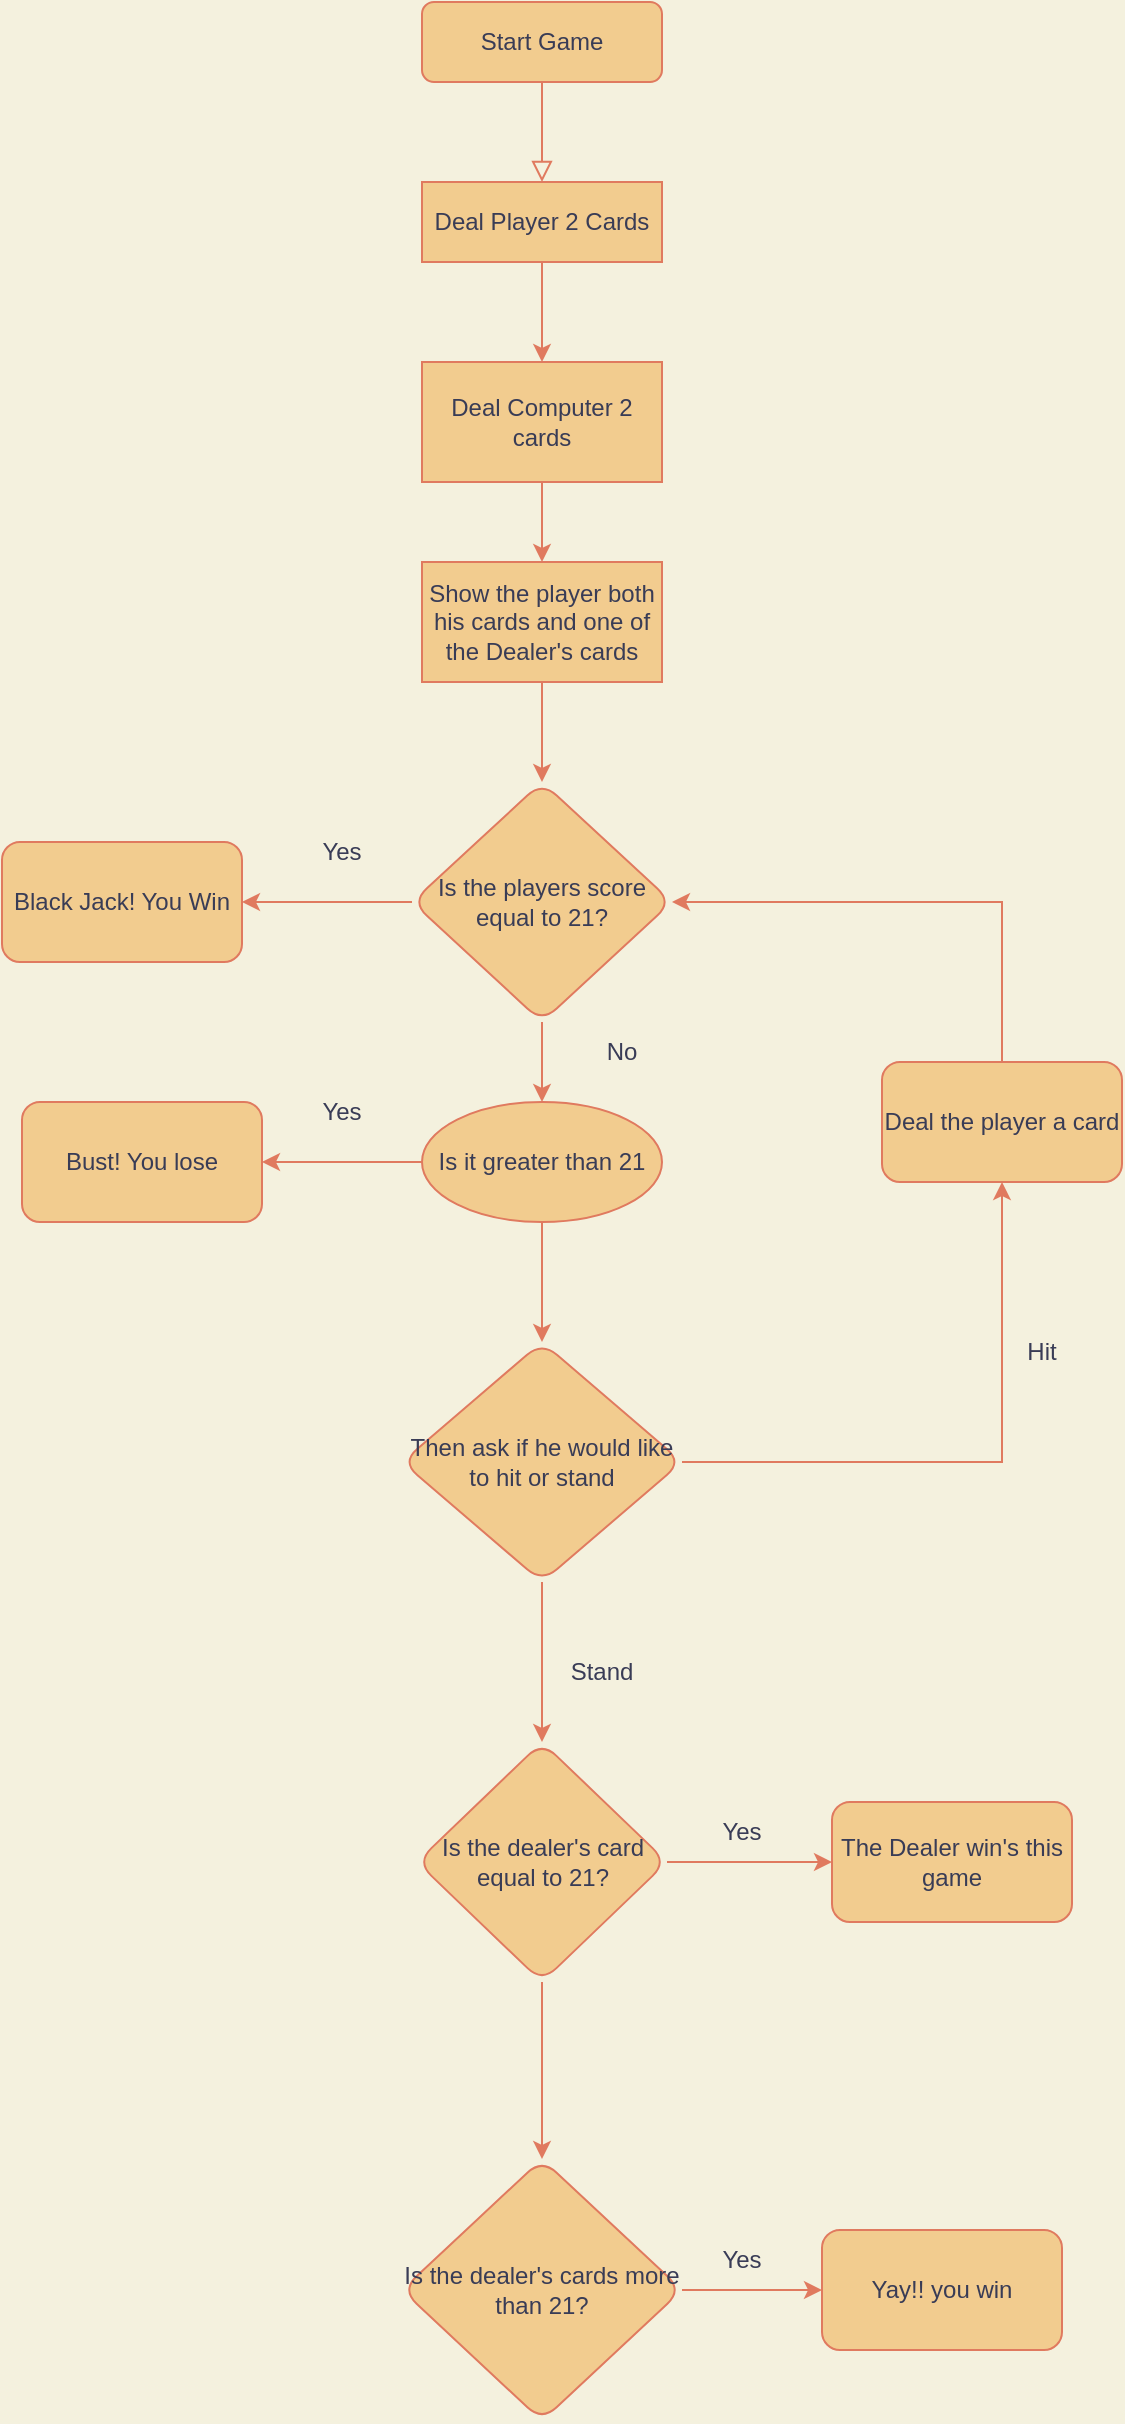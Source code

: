 <mxfile version="20.2.8" type="github">
  <diagram id="C5RBs43oDa-KdzZeNtuy" name="Page-1">
    <mxGraphModel dx="1773" dy="606" grid="1" gridSize="10" guides="1" tooltips="1" connect="1" arrows="1" fold="1" page="1" pageScale="1" pageWidth="827" pageHeight="1169" background="#F4F1DE" math="0" shadow="0">
      <root>
        <mxCell id="WIyWlLk6GJQsqaUBKTNV-0" />
        <mxCell id="WIyWlLk6GJQsqaUBKTNV-1" parent="WIyWlLk6GJQsqaUBKTNV-0" />
        <mxCell id="WIyWlLk6GJQsqaUBKTNV-2" value="" style="rounded=0;html=1;jettySize=auto;orthogonalLoop=1;fontSize=11;endArrow=block;endFill=0;endSize=8;strokeWidth=1;shadow=0;labelBackgroundColor=none;edgeStyle=orthogonalEdgeStyle;strokeColor=#E07A5F;fontColor=#393C56;" parent="WIyWlLk6GJQsqaUBKTNV-1" source="WIyWlLk6GJQsqaUBKTNV-3" edge="1">
          <mxGeometry relative="1" as="geometry">
            <mxPoint x="220" y="170" as="targetPoint" />
          </mxGeometry>
        </mxCell>
        <mxCell id="WIyWlLk6GJQsqaUBKTNV-3" value="Start Game" style="rounded=1;whiteSpace=wrap;html=1;fontSize=12;glass=0;strokeWidth=1;shadow=0;fillColor=#F2CC8F;strokeColor=#E07A5F;fontColor=#393C56;" parent="WIyWlLk6GJQsqaUBKTNV-1" vertex="1">
          <mxGeometry x="160" y="80" width="120" height="40" as="geometry" />
        </mxCell>
        <mxCell id="6FZnAKIlCg1bTSV6HBoM-4" value="" style="edgeStyle=orthogonalEdgeStyle;rounded=0;orthogonalLoop=1;jettySize=auto;html=1;labelBackgroundColor=#F4F1DE;strokeColor=#E07A5F;fontColor=#393C56;" parent="WIyWlLk6GJQsqaUBKTNV-1" source="6FZnAKIlCg1bTSV6HBoM-0" target="6FZnAKIlCg1bTSV6HBoM-3" edge="1">
          <mxGeometry relative="1" as="geometry" />
        </mxCell>
        <mxCell id="6FZnAKIlCg1bTSV6HBoM-0" value="Deal Player 2 Cards" style="rounded=0;whiteSpace=wrap;html=1;fillColor=#F2CC8F;strokeColor=#E07A5F;fontColor=#393C56;" parent="WIyWlLk6GJQsqaUBKTNV-1" vertex="1">
          <mxGeometry x="160" y="170" width="120" height="40" as="geometry" />
        </mxCell>
        <mxCell id="6FZnAKIlCg1bTSV6HBoM-6" value="" style="edgeStyle=orthogonalEdgeStyle;rounded=0;orthogonalLoop=1;jettySize=auto;html=1;labelBackgroundColor=#F4F1DE;strokeColor=#E07A5F;fontColor=#393C56;" parent="WIyWlLk6GJQsqaUBKTNV-1" source="6FZnAKIlCg1bTSV6HBoM-3" target="6FZnAKIlCg1bTSV6HBoM-5" edge="1">
          <mxGeometry relative="1" as="geometry" />
        </mxCell>
        <mxCell id="6FZnAKIlCg1bTSV6HBoM-3" value="Deal Computer 2 cards" style="whiteSpace=wrap;html=1;rounded=0;fillColor=#F2CC8F;strokeColor=#E07A5F;fontColor=#393C56;" parent="WIyWlLk6GJQsqaUBKTNV-1" vertex="1">
          <mxGeometry x="160" y="260" width="120" height="60" as="geometry" />
        </mxCell>
        <mxCell id="6FZnAKIlCg1bTSV6HBoM-9" value="" style="edgeStyle=orthogonalEdgeStyle;rounded=0;orthogonalLoop=1;jettySize=auto;html=1;labelBackgroundColor=#F4F1DE;strokeColor=#E07A5F;fontColor=#393C56;" parent="WIyWlLk6GJQsqaUBKTNV-1" source="6FZnAKIlCg1bTSV6HBoM-5" target="6FZnAKIlCg1bTSV6HBoM-8" edge="1">
          <mxGeometry relative="1" as="geometry" />
        </mxCell>
        <mxCell id="6FZnAKIlCg1bTSV6HBoM-5" value="Show the player both his cards and one of the Dealer&#39;s cards" style="whiteSpace=wrap;html=1;rounded=0;fillColor=#F2CC8F;strokeColor=#E07A5F;fontColor=#393C56;" parent="WIyWlLk6GJQsqaUBKTNV-1" vertex="1">
          <mxGeometry x="160" y="360" width="120" height="60" as="geometry" />
        </mxCell>
        <mxCell id="6FZnAKIlCg1bTSV6HBoM-16" value="" style="edgeStyle=orthogonalEdgeStyle;rounded=0;orthogonalLoop=1;jettySize=auto;html=1;labelBackgroundColor=#F4F1DE;strokeColor=#E07A5F;fontColor=#393C56;" parent="WIyWlLk6GJQsqaUBKTNV-1" source="6FZnAKIlCg1bTSV6HBoM-8" target="6FZnAKIlCg1bTSV6HBoM-15" edge="1">
          <mxGeometry relative="1" as="geometry" />
        </mxCell>
        <mxCell id="1GxRnAlgrmCQHZ2n3QPB-18" value="" style="edgeStyle=orthogonalEdgeStyle;rounded=0;orthogonalLoop=1;jettySize=auto;html=1;strokeColor=#E07A5F;fontColor=#393C56;fillColor=#F2CC8F;labelBackgroundColor=#F4F1DE;" parent="WIyWlLk6GJQsqaUBKTNV-1" source="6FZnAKIlCg1bTSV6HBoM-8" target="1GxRnAlgrmCQHZ2n3QPB-17" edge="1">
          <mxGeometry relative="1" as="geometry" />
        </mxCell>
        <mxCell id="6FZnAKIlCg1bTSV6HBoM-8" value="Is the players score equal to 21?" style="rhombus;whiteSpace=wrap;html=1;rounded=1;fillColor=#F2CC8F;strokeColor=#E07A5F;fontColor=#393C56;" parent="WIyWlLk6GJQsqaUBKTNV-1" vertex="1">
          <mxGeometry x="155" y="470" width="130" height="120" as="geometry" />
        </mxCell>
        <mxCell id="6FZnAKIlCg1bTSV6HBoM-15" value="Black Jack! You Win" style="whiteSpace=wrap;html=1;rounded=1;fillColor=#F2CC8F;strokeColor=#E07A5F;fontColor=#393C56;" parent="WIyWlLk6GJQsqaUBKTNV-1" vertex="1">
          <mxGeometry x="-50" y="500" width="120" height="60" as="geometry" />
        </mxCell>
        <mxCell id="6FZnAKIlCg1bTSV6HBoM-17" value="Yes" style="text;html=1;strokeColor=none;fillColor=none;align=center;verticalAlign=middle;whiteSpace=wrap;rounded=0;fontColor=#393C56;" parent="WIyWlLk6GJQsqaUBKTNV-1" vertex="1">
          <mxGeometry x="90" y="490" width="60" height="30" as="geometry" />
        </mxCell>
        <mxCell id="1GxRnAlgrmCQHZ2n3QPB-0" value="No" style="text;html=1;strokeColor=none;fillColor=none;align=center;verticalAlign=middle;whiteSpace=wrap;rounded=0;fontColor=#393C56;" parent="WIyWlLk6GJQsqaUBKTNV-1" vertex="1">
          <mxGeometry x="230" y="590" width="60" height="30" as="geometry" />
        </mxCell>
        <mxCell id="1GxRnAlgrmCQHZ2n3QPB-40" value="" style="edgeStyle=orthogonalEdgeStyle;rounded=0;orthogonalLoop=1;jettySize=auto;html=1;strokeColor=#E07A5F;fontColor=#393C56;fillColor=#F2CC8F;labelBackgroundColor=#F4F1DE;" parent="WIyWlLk6GJQsqaUBKTNV-1" source="1GxRnAlgrmCQHZ2n3QPB-8" target="1GxRnAlgrmCQHZ2n3QPB-39" edge="1">
          <mxGeometry relative="1" as="geometry" />
        </mxCell>
        <mxCell id="Nc0fwU55mywo81umapML-1" value="" style="edgeStyle=orthogonalEdgeStyle;rounded=0;orthogonalLoop=1;jettySize=auto;html=1;labelBackgroundColor=#F4F1DE;strokeColor=#E07A5F;fontColor=#393C56;" edge="1" parent="WIyWlLk6GJQsqaUBKTNV-1" source="1GxRnAlgrmCQHZ2n3QPB-8" target="Nc0fwU55mywo81umapML-0">
          <mxGeometry relative="1" as="geometry" />
        </mxCell>
        <mxCell id="1GxRnAlgrmCQHZ2n3QPB-8" value="Then ask if he would like to hit or stand" style="rhombus;whiteSpace=wrap;html=1;fillColor=#F2CC8F;strokeColor=#E07A5F;fontColor=#393C56;rounded=1;" parent="WIyWlLk6GJQsqaUBKTNV-1" vertex="1">
          <mxGeometry x="150" y="750" width="140" height="120" as="geometry" />
        </mxCell>
        <mxCell id="1GxRnAlgrmCQHZ2n3QPB-19" style="edgeStyle=orthogonalEdgeStyle;rounded=0;orthogonalLoop=1;jettySize=auto;html=1;exitX=0.5;exitY=1;exitDx=0;exitDy=0;entryX=0.5;entryY=0;entryDx=0;entryDy=0;strokeColor=#E07A5F;fontColor=#393C56;fillColor=#F2CC8F;labelBackgroundColor=#F4F1DE;" parent="WIyWlLk6GJQsqaUBKTNV-1" source="1GxRnAlgrmCQHZ2n3QPB-17" target="1GxRnAlgrmCQHZ2n3QPB-8" edge="1">
          <mxGeometry relative="1" as="geometry" />
        </mxCell>
        <mxCell id="1GxRnAlgrmCQHZ2n3QPB-23" value="" style="edgeStyle=orthogonalEdgeStyle;rounded=0;orthogonalLoop=1;jettySize=auto;html=1;strokeColor=#E07A5F;fontColor=#393C56;fillColor=#F2CC8F;labelBackgroundColor=#F4F1DE;" parent="WIyWlLk6GJQsqaUBKTNV-1" source="1GxRnAlgrmCQHZ2n3QPB-17" target="1GxRnAlgrmCQHZ2n3QPB-22" edge="1">
          <mxGeometry relative="1" as="geometry" />
        </mxCell>
        <mxCell id="1GxRnAlgrmCQHZ2n3QPB-17" value="Is it greater than 21" style="ellipse;whiteSpace=wrap;html=1;fillColor=#F2CC8F;strokeColor=#E07A5F;fontColor=#393C56;rounded=1;" parent="WIyWlLk6GJQsqaUBKTNV-1" vertex="1">
          <mxGeometry x="160" y="630" width="120" height="60" as="geometry" />
        </mxCell>
        <mxCell id="1GxRnAlgrmCQHZ2n3QPB-22" value="Bust! You lose" style="whiteSpace=wrap;html=1;fillColor=#F2CC8F;strokeColor=#E07A5F;fontColor=#393C56;rounded=1;" parent="WIyWlLk6GJQsqaUBKTNV-1" vertex="1">
          <mxGeometry x="-40" y="630" width="120" height="60" as="geometry" />
        </mxCell>
        <mxCell id="1GxRnAlgrmCQHZ2n3QPB-24" value="Yes" style="text;html=1;strokeColor=none;fillColor=none;align=center;verticalAlign=middle;whiteSpace=wrap;rounded=0;fontColor=#393C56;" parent="WIyWlLk6GJQsqaUBKTNV-1" vertex="1">
          <mxGeometry x="90" y="620" width="60" height="30" as="geometry" />
        </mxCell>
        <mxCell id="1GxRnAlgrmCQHZ2n3QPB-35" value="Hit" style="text;html=1;strokeColor=none;fillColor=none;align=center;verticalAlign=middle;whiteSpace=wrap;rounded=0;fontColor=#393C56;" parent="WIyWlLk6GJQsqaUBKTNV-1" vertex="1">
          <mxGeometry x="440" y="740" width="60" height="30" as="geometry" />
        </mxCell>
        <mxCell id="1GxRnAlgrmCQHZ2n3QPB-43" value="" style="edgeStyle=orthogonalEdgeStyle;rounded=0;orthogonalLoop=1;jettySize=auto;html=1;strokeColor=#E07A5F;fontColor=#393C56;fillColor=#F2CC8F;labelBackgroundColor=#F4F1DE;" parent="WIyWlLk6GJQsqaUBKTNV-1" source="1GxRnAlgrmCQHZ2n3QPB-39" target="1GxRnAlgrmCQHZ2n3QPB-42" edge="1">
          <mxGeometry relative="1" as="geometry" />
        </mxCell>
        <mxCell id="1GxRnAlgrmCQHZ2n3QPB-46" value="" style="edgeStyle=orthogonalEdgeStyle;rounded=0;orthogonalLoop=1;jettySize=auto;html=1;strokeColor=#E07A5F;fontColor=#393C56;fillColor=#F2CC8F;labelBackgroundColor=#F4F1DE;" parent="WIyWlLk6GJQsqaUBKTNV-1" source="1GxRnAlgrmCQHZ2n3QPB-39" target="1GxRnAlgrmCQHZ2n3QPB-45" edge="1">
          <mxGeometry relative="1" as="geometry" />
        </mxCell>
        <mxCell id="1GxRnAlgrmCQHZ2n3QPB-39" value="Is the dealer&#39;s card equal to 21?" style="rhombus;whiteSpace=wrap;html=1;fillColor=#F2CC8F;strokeColor=#E07A5F;fontColor=#393C56;rounded=1;" parent="WIyWlLk6GJQsqaUBKTNV-1" vertex="1">
          <mxGeometry x="157.5" y="950" width="125" height="120" as="geometry" />
        </mxCell>
        <mxCell id="1GxRnAlgrmCQHZ2n3QPB-41" value="Stand" style="text;html=1;strokeColor=none;fillColor=none;align=center;verticalAlign=middle;whiteSpace=wrap;rounded=0;fontColor=#393C56;" parent="WIyWlLk6GJQsqaUBKTNV-1" vertex="1">
          <mxGeometry x="220" y="900" width="60" height="30" as="geometry" />
        </mxCell>
        <mxCell id="1GxRnAlgrmCQHZ2n3QPB-42" value="The Dealer win&#39;s this game" style="whiteSpace=wrap;html=1;fillColor=#F2CC8F;strokeColor=#E07A5F;fontColor=#393C56;rounded=1;" parent="WIyWlLk6GJQsqaUBKTNV-1" vertex="1">
          <mxGeometry x="365" y="980" width="120" height="60" as="geometry" />
        </mxCell>
        <mxCell id="1GxRnAlgrmCQHZ2n3QPB-44" value="Yes" style="text;html=1;strokeColor=none;fillColor=none;align=center;verticalAlign=middle;whiteSpace=wrap;rounded=0;fontColor=#393C56;" parent="WIyWlLk6GJQsqaUBKTNV-1" vertex="1">
          <mxGeometry x="290" y="980" width="60" height="30" as="geometry" />
        </mxCell>
        <mxCell id="1GxRnAlgrmCQHZ2n3QPB-48" value="" style="edgeStyle=orthogonalEdgeStyle;rounded=0;orthogonalLoop=1;jettySize=auto;html=1;strokeColor=#E07A5F;fontColor=#393C56;fillColor=#F2CC8F;labelBackgroundColor=#F4F1DE;" parent="WIyWlLk6GJQsqaUBKTNV-1" source="1GxRnAlgrmCQHZ2n3QPB-45" target="1GxRnAlgrmCQHZ2n3QPB-47" edge="1">
          <mxGeometry relative="1" as="geometry" />
        </mxCell>
        <mxCell id="1GxRnAlgrmCQHZ2n3QPB-45" value="Is the dealer&#39;s cards more than 21?" style="rhombus;whiteSpace=wrap;html=1;fillColor=#F2CC8F;strokeColor=#E07A5F;fontColor=#393C56;rounded=1;" parent="WIyWlLk6GJQsqaUBKTNV-1" vertex="1">
          <mxGeometry x="150" y="1158.5" width="140" height="131" as="geometry" />
        </mxCell>
        <mxCell id="1GxRnAlgrmCQHZ2n3QPB-47" value="Yay!! you win" style="whiteSpace=wrap;html=1;fillColor=#F2CC8F;strokeColor=#E07A5F;fontColor=#393C56;rounded=1;" parent="WIyWlLk6GJQsqaUBKTNV-1" vertex="1">
          <mxGeometry x="360" y="1194" width="120" height="60" as="geometry" />
        </mxCell>
        <mxCell id="1GxRnAlgrmCQHZ2n3QPB-49" value="Yes" style="text;html=1;strokeColor=none;fillColor=none;align=center;verticalAlign=middle;whiteSpace=wrap;rounded=0;fontColor=#393C56;" parent="WIyWlLk6GJQsqaUBKTNV-1" vertex="1">
          <mxGeometry x="290" y="1194" width="60" height="30" as="geometry" />
        </mxCell>
        <mxCell id="Nc0fwU55mywo81umapML-2" style="edgeStyle=orthogonalEdgeStyle;rounded=0;orthogonalLoop=1;jettySize=auto;html=1;exitX=0.5;exitY=0;exitDx=0;exitDy=0;entryX=1;entryY=0.5;entryDx=0;entryDy=0;labelBackgroundColor=#F4F1DE;strokeColor=#E07A5F;fontColor=#393C56;" edge="1" parent="WIyWlLk6GJQsqaUBKTNV-1" source="Nc0fwU55mywo81umapML-0" target="6FZnAKIlCg1bTSV6HBoM-8">
          <mxGeometry relative="1" as="geometry" />
        </mxCell>
        <mxCell id="Nc0fwU55mywo81umapML-0" value="Deal the player a card" style="whiteSpace=wrap;html=1;fillColor=#F2CC8F;strokeColor=#E07A5F;fontColor=#393C56;rounded=1;" vertex="1" parent="WIyWlLk6GJQsqaUBKTNV-1">
          <mxGeometry x="390" y="610" width="120" height="60" as="geometry" />
        </mxCell>
      </root>
    </mxGraphModel>
  </diagram>
</mxfile>
